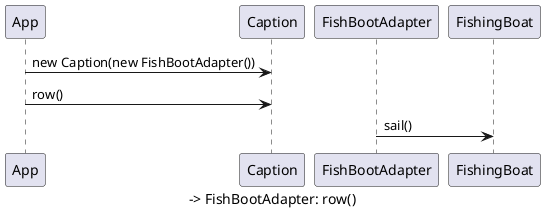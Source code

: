 @startuml

App -> Caption: new Caption(new FishBootAdapter())
App -> Caption: row()
Caption -> FishBootAdapter: row()
FishBootAdapter -> FishingBoat: sail()

@enduml